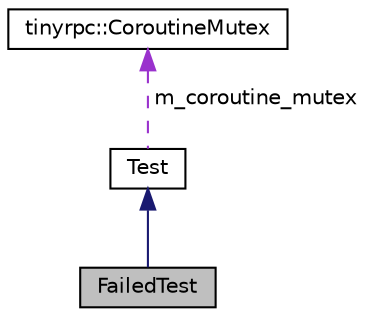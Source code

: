 digraph "FailedTest"
{
 // LATEX_PDF_SIZE
  edge [fontname="Helvetica",fontsize="10",labelfontname="Helvetica",labelfontsize="10"];
  node [fontname="Helvetica",fontsize="10",shape=record];
  Node1 [label="FailedTest",height=0.2,width=0.4,color="black", fillcolor="grey75", style="filled", fontcolor="black",tooltip=" "];
  Node2 -> Node1 [dir="back",color="midnightblue",fontsize="10",style="solid",fontname="Helvetica"];
  Node2 [label="Test",height=0.2,width=0.4,color="black", fillcolor="white", style="filled",URL="$classTest.html",tooltip=" "];
  Node3 -> Node2 [dir="back",color="darkorchid3",fontsize="10",style="dashed",label=" m_coroutine_mutex" ,fontname="Helvetica"];
  Node3 [label="tinyrpc::CoroutineMutex",height=0.2,width=0.4,color="black", fillcolor="white", style="filled",URL="$classtinyrpc_1_1CoroutineMutex.html",tooltip=" "];
}
